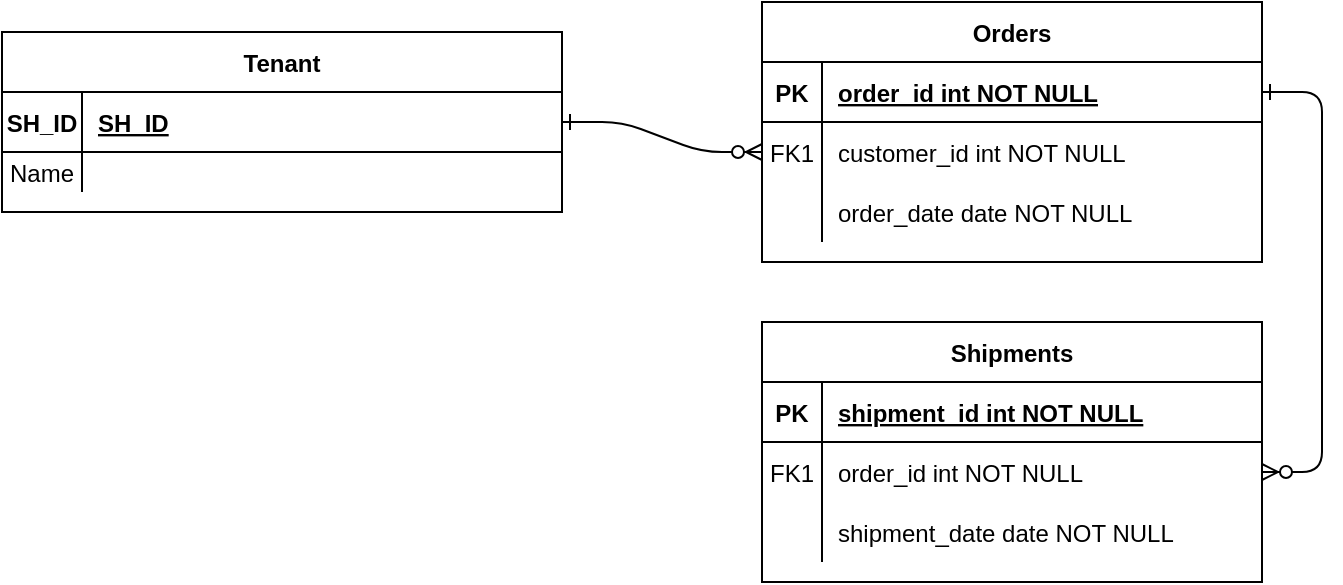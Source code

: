 <mxfile version="21.2.9" type="device" pages="2">
  <diagram id="R2lEEEUBdFMjLlhIrx00" name="Page-1">
    <mxGraphModel dx="2298" dy="1131" grid="1" gridSize="10" guides="1" tooltips="1" connect="1" arrows="1" fold="1" page="1" pageScale="1" pageWidth="850" pageHeight="1100" math="0" shadow="0" extFonts="Permanent Marker^https://fonts.googleapis.com/css?family=Permanent+Marker">
      <root>
        <mxCell id="0" />
        <mxCell id="1" parent="0" />
        <mxCell id="C-vyLk0tnHw3VtMMgP7b-1" value="" style="edgeStyle=entityRelationEdgeStyle;endArrow=ERzeroToMany;startArrow=ERone;endFill=1;startFill=0;" parent="1" source="C-vyLk0tnHw3VtMMgP7b-24" target="C-vyLk0tnHw3VtMMgP7b-6" edge="1">
          <mxGeometry width="100" height="100" relative="1" as="geometry">
            <mxPoint x="340" y="1090" as="sourcePoint" />
            <mxPoint x="440" y="990" as="targetPoint" />
          </mxGeometry>
        </mxCell>
        <mxCell id="C-vyLk0tnHw3VtMMgP7b-12" value="" style="edgeStyle=entityRelationEdgeStyle;endArrow=ERzeroToMany;startArrow=ERone;endFill=1;startFill=0;" parent="1" source="C-vyLk0tnHw3VtMMgP7b-3" target="C-vyLk0tnHw3VtMMgP7b-17" edge="1">
          <mxGeometry width="100" height="100" relative="1" as="geometry">
            <mxPoint x="400" y="550" as="sourcePoint" />
            <mxPoint x="460" y="575" as="targetPoint" />
          </mxGeometry>
        </mxCell>
        <mxCell id="C-vyLk0tnHw3VtMMgP7b-2" value="Orders" style="shape=table;startSize=30;container=1;collapsible=1;childLayout=tableLayout;fixedRows=1;rowLines=0;fontStyle=1;align=center;resizeLast=1;" parent="1" vertex="1">
          <mxGeometry x="450" y="490" width="250" height="130" as="geometry" />
        </mxCell>
        <mxCell id="C-vyLk0tnHw3VtMMgP7b-3" value="" style="shape=partialRectangle;collapsible=0;dropTarget=0;pointerEvents=0;fillColor=none;points=[[0,0.5],[1,0.5]];portConstraint=eastwest;top=0;left=0;right=0;bottom=1;" parent="C-vyLk0tnHw3VtMMgP7b-2" vertex="1">
          <mxGeometry y="30" width="250" height="30" as="geometry" />
        </mxCell>
        <mxCell id="C-vyLk0tnHw3VtMMgP7b-4" value="PK" style="shape=partialRectangle;overflow=hidden;connectable=0;fillColor=none;top=0;left=0;bottom=0;right=0;fontStyle=1;" parent="C-vyLk0tnHw3VtMMgP7b-3" vertex="1">
          <mxGeometry width="30" height="30" as="geometry">
            <mxRectangle width="30" height="30" as="alternateBounds" />
          </mxGeometry>
        </mxCell>
        <mxCell id="C-vyLk0tnHw3VtMMgP7b-5" value="order_id int NOT NULL " style="shape=partialRectangle;overflow=hidden;connectable=0;fillColor=none;top=0;left=0;bottom=0;right=0;align=left;spacingLeft=6;fontStyle=5;" parent="C-vyLk0tnHw3VtMMgP7b-3" vertex="1">
          <mxGeometry x="30" width="220" height="30" as="geometry">
            <mxRectangle width="220" height="30" as="alternateBounds" />
          </mxGeometry>
        </mxCell>
        <mxCell id="C-vyLk0tnHw3VtMMgP7b-6" value="" style="shape=partialRectangle;collapsible=0;dropTarget=0;pointerEvents=0;fillColor=none;points=[[0,0.5],[1,0.5]];portConstraint=eastwest;top=0;left=0;right=0;bottom=0;" parent="C-vyLk0tnHw3VtMMgP7b-2" vertex="1">
          <mxGeometry y="60" width="250" height="30" as="geometry" />
        </mxCell>
        <mxCell id="C-vyLk0tnHw3VtMMgP7b-7" value="FK1" style="shape=partialRectangle;overflow=hidden;connectable=0;fillColor=none;top=0;left=0;bottom=0;right=0;" parent="C-vyLk0tnHw3VtMMgP7b-6" vertex="1">
          <mxGeometry width="30" height="30" as="geometry">
            <mxRectangle width="30" height="30" as="alternateBounds" />
          </mxGeometry>
        </mxCell>
        <mxCell id="C-vyLk0tnHw3VtMMgP7b-8" value="customer_id int NOT NULL" style="shape=partialRectangle;overflow=hidden;connectable=0;fillColor=none;top=0;left=0;bottom=0;right=0;align=left;spacingLeft=6;" parent="C-vyLk0tnHw3VtMMgP7b-6" vertex="1">
          <mxGeometry x="30" width="220" height="30" as="geometry">
            <mxRectangle width="220" height="30" as="alternateBounds" />
          </mxGeometry>
        </mxCell>
        <mxCell id="C-vyLk0tnHw3VtMMgP7b-9" value="" style="shape=partialRectangle;collapsible=0;dropTarget=0;pointerEvents=0;fillColor=none;points=[[0,0.5],[1,0.5]];portConstraint=eastwest;top=0;left=0;right=0;bottom=0;" parent="C-vyLk0tnHw3VtMMgP7b-2" vertex="1">
          <mxGeometry y="90" width="250" height="30" as="geometry" />
        </mxCell>
        <mxCell id="C-vyLk0tnHw3VtMMgP7b-10" value="" style="shape=partialRectangle;overflow=hidden;connectable=0;fillColor=none;top=0;left=0;bottom=0;right=0;" parent="C-vyLk0tnHw3VtMMgP7b-9" vertex="1">
          <mxGeometry width="30" height="30" as="geometry">
            <mxRectangle width="30" height="30" as="alternateBounds" />
          </mxGeometry>
        </mxCell>
        <mxCell id="C-vyLk0tnHw3VtMMgP7b-11" value="order_date date NOT NULL" style="shape=partialRectangle;overflow=hidden;connectable=0;fillColor=none;top=0;left=0;bottom=0;right=0;align=left;spacingLeft=6;" parent="C-vyLk0tnHw3VtMMgP7b-9" vertex="1">
          <mxGeometry x="30" width="220" height="30" as="geometry">
            <mxRectangle width="220" height="30" as="alternateBounds" />
          </mxGeometry>
        </mxCell>
        <mxCell id="C-vyLk0tnHw3VtMMgP7b-13" value="Shipments" style="shape=table;startSize=30;container=1;collapsible=1;childLayout=tableLayout;fixedRows=1;rowLines=0;fontStyle=1;align=center;resizeLast=1;" parent="1" vertex="1">
          <mxGeometry x="450" y="650" width="250" height="130" as="geometry" />
        </mxCell>
        <mxCell id="C-vyLk0tnHw3VtMMgP7b-14" value="" style="shape=partialRectangle;collapsible=0;dropTarget=0;pointerEvents=0;fillColor=none;points=[[0,0.5],[1,0.5]];portConstraint=eastwest;top=0;left=0;right=0;bottom=1;" parent="C-vyLk0tnHw3VtMMgP7b-13" vertex="1">
          <mxGeometry y="30" width="250" height="30" as="geometry" />
        </mxCell>
        <mxCell id="C-vyLk0tnHw3VtMMgP7b-15" value="PK" style="shape=partialRectangle;overflow=hidden;connectable=0;fillColor=none;top=0;left=0;bottom=0;right=0;fontStyle=1;" parent="C-vyLk0tnHw3VtMMgP7b-14" vertex="1">
          <mxGeometry width="30" height="30" as="geometry">
            <mxRectangle width="30" height="30" as="alternateBounds" />
          </mxGeometry>
        </mxCell>
        <mxCell id="C-vyLk0tnHw3VtMMgP7b-16" value="shipment_id int NOT NULL " style="shape=partialRectangle;overflow=hidden;connectable=0;fillColor=none;top=0;left=0;bottom=0;right=0;align=left;spacingLeft=6;fontStyle=5;" parent="C-vyLk0tnHw3VtMMgP7b-14" vertex="1">
          <mxGeometry x="30" width="220" height="30" as="geometry">
            <mxRectangle width="220" height="30" as="alternateBounds" />
          </mxGeometry>
        </mxCell>
        <mxCell id="C-vyLk0tnHw3VtMMgP7b-17" value="" style="shape=partialRectangle;collapsible=0;dropTarget=0;pointerEvents=0;fillColor=none;points=[[0,0.5],[1,0.5]];portConstraint=eastwest;top=0;left=0;right=0;bottom=0;" parent="C-vyLk0tnHw3VtMMgP7b-13" vertex="1">
          <mxGeometry y="60" width="250" height="30" as="geometry" />
        </mxCell>
        <mxCell id="C-vyLk0tnHw3VtMMgP7b-18" value="FK1" style="shape=partialRectangle;overflow=hidden;connectable=0;fillColor=none;top=0;left=0;bottom=0;right=0;" parent="C-vyLk0tnHw3VtMMgP7b-17" vertex="1">
          <mxGeometry width="30" height="30" as="geometry">
            <mxRectangle width="30" height="30" as="alternateBounds" />
          </mxGeometry>
        </mxCell>
        <mxCell id="C-vyLk0tnHw3VtMMgP7b-19" value="order_id int NOT NULL" style="shape=partialRectangle;overflow=hidden;connectable=0;fillColor=none;top=0;left=0;bottom=0;right=0;align=left;spacingLeft=6;" parent="C-vyLk0tnHw3VtMMgP7b-17" vertex="1">
          <mxGeometry x="30" width="220" height="30" as="geometry">
            <mxRectangle width="220" height="30" as="alternateBounds" />
          </mxGeometry>
        </mxCell>
        <mxCell id="C-vyLk0tnHw3VtMMgP7b-20" value="" style="shape=partialRectangle;collapsible=0;dropTarget=0;pointerEvents=0;fillColor=none;points=[[0,0.5],[1,0.5]];portConstraint=eastwest;top=0;left=0;right=0;bottom=0;" parent="C-vyLk0tnHw3VtMMgP7b-13" vertex="1">
          <mxGeometry y="90" width="250" height="30" as="geometry" />
        </mxCell>
        <mxCell id="C-vyLk0tnHw3VtMMgP7b-21" value="" style="shape=partialRectangle;overflow=hidden;connectable=0;fillColor=none;top=0;left=0;bottom=0;right=0;" parent="C-vyLk0tnHw3VtMMgP7b-20" vertex="1">
          <mxGeometry width="30" height="30" as="geometry">
            <mxRectangle width="30" height="30" as="alternateBounds" />
          </mxGeometry>
        </mxCell>
        <mxCell id="C-vyLk0tnHw3VtMMgP7b-22" value="shipment_date date NOT NULL" style="shape=partialRectangle;overflow=hidden;connectable=0;fillColor=none;top=0;left=0;bottom=0;right=0;align=left;spacingLeft=6;" parent="C-vyLk0tnHw3VtMMgP7b-20" vertex="1">
          <mxGeometry x="30" width="220" height="30" as="geometry">
            <mxRectangle width="220" height="30" as="alternateBounds" />
          </mxGeometry>
        </mxCell>
        <mxCell id="C-vyLk0tnHw3VtMMgP7b-23" value="Tenant" style="shape=table;startSize=30;container=1;collapsible=1;childLayout=tableLayout;fixedRows=1;rowLines=0;fontStyle=1;align=center;resizeLast=1;" parent="1" vertex="1">
          <mxGeometry x="70" y="505" width="280" height="90" as="geometry" />
        </mxCell>
        <mxCell id="C-vyLk0tnHw3VtMMgP7b-24" value="" style="shape=partialRectangle;collapsible=0;dropTarget=0;pointerEvents=0;fillColor=none;points=[[0,0.5],[1,0.5]];portConstraint=eastwest;top=0;left=0;right=0;bottom=1;" parent="C-vyLk0tnHw3VtMMgP7b-23" vertex="1">
          <mxGeometry y="30" width="280" height="30" as="geometry" />
        </mxCell>
        <mxCell id="C-vyLk0tnHw3VtMMgP7b-25" value="SH_ID" style="shape=partialRectangle;overflow=hidden;connectable=0;fillColor=none;top=0;left=0;bottom=0;right=0;fontStyle=1;" parent="C-vyLk0tnHw3VtMMgP7b-24" vertex="1">
          <mxGeometry width="40" height="30" as="geometry">
            <mxRectangle width="40" height="30" as="alternateBounds" />
          </mxGeometry>
        </mxCell>
        <mxCell id="C-vyLk0tnHw3VtMMgP7b-26" value="SH_ID" style="shape=partialRectangle;overflow=hidden;connectable=0;fillColor=none;top=0;left=0;bottom=0;right=0;align=left;spacingLeft=6;fontStyle=5;" parent="C-vyLk0tnHw3VtMMgP7b-24" vertex="1">
          <mxGeometry x="40" width="240" height="30" as="geometry">
            <mxRectangle width="240" height="30" as="alternateBounds" />
          </mxGeometry>
        </mxCell>
        <mxCell id="C-vyLk0tnHw3VtMMgP7b-27" value="" style="shape=partialRectangle;collapsible=0;dropTarget=0;pointerEvents=0;fillColor=none;points=[[0,0.5],[1,0.5]];portConstraint=eastwest;top=0;left=0;right=0;bottom=0;" parent="C-vyLk0tnHw3VtMMgP7b-23" vertex="1">
          <mxGeometry y="60" width="280" height="20" as="geometry" />
        </mxCell>
        <mxCell id="C-vyLk0tnHw3VtMMgP7b-28" value="Name" style="shape=partialRectangle;overflow=hidden;connectable=0;fillColor=none;top=0;left=0;bottom=0;right=0;" parent="C-vyLk0tnHw3VtMMgP7b-27" vertex="1">
          <mxGeometry width="40" height="20" as="geometry">
            <mxRectangle width="40" height="20" as="alternateBounds" />
          </mxGeometry>
        </mxCell>
        <mxCell id="C-vyLk0tnHw3VtMMgP7b-29" value="" style="shape=partialRectangle;overflow=hidden;connectable=0;fillColor=none;top=0;left=0;bottom=0;right=0;align=left;spacingLeft=6;" parent="C-vyLk0tnHw3VtMMgP7b-27" vertex="1">
          <mxGeometry x="40" width="240" height="20" as="geometry">
            <mxRectangle width="240" height="20" as="alternateBounds" />
          </mxGeometry>
        </mxCell>
      </root>
    </mxGraphModel>
  </diagram>
  <diagram id="nd6JWwmJKFTzBuMvKNfu" name="Halaman-2">
    <mxGraphModel dx="1723" dy="848" grid="1" gridSize="10" guides="1" tooltips="1" connect="1" arrows="1" fold="1" page="1" pageScale="1" pageWidth="827" pageHeight="1169" math="0" shadow="0">
      <root>
        <mxCell id="0" />
        <mxCell id="1" parent="0" />
        <mxCell id="XsQUaqE8U86Rgj85ZtrO-21" value="Relationship" style="shape=rhombus;perimeter=rhombusPerimeter;whiteSpace=wrap;html=1;align=center;" vertex="1" parent="1">
          <mxGeometry x="370" y="320" width="120" height="60" as="geometry" />
        </mxCell>
        <object label="Manager" M_ID="" id="XsQUaqE8U86Rgj85ZtrO-22">
          <mxCell style="swimlane;fontStyle=0;childLayout=stackLayout;horizontal=1;startSize=26;horizontalStack=0;resizeParent=1;resizeParentMax=0;resizeLast=0;collapsible=1;marginBottom=0;align=center;fontSize=14;" vertex="1" parent="1">
            <mxGeometry x="250" y="480" width="160" height="200" as="geometry">
              <mxRectangle x="640" y="450" width="100" height="30" as="alternateBounds" />
            </mxGeometry>
          </mxCell>
        </object>
        <mxCell id="XsQUaqE8U86Rgj85ZtrO-23" value="Name" style="text;strokeColor=none;fillColor=none;spacingLeft=4;spacingRight=4;overflow=hidden;rotatable=0;points=[[0,0.5],[1,0.5]];portConstraint=eastwest;fontSize=12;whiteSpace=wrap;html=1;" vertex="1" parent="XsQUaqE8U86Rgj85ZtrO-22">
          <mxGeometry y="26" width="160" height="30" as="geometry" />
        </mxCell>
        <mxCell id="XsQUaqE8U86Rgj85ZtrO-24" value="Address" style="text;strokeColor=none;fillColor=none;spacingLeft=4;spacingRight=4;overflow=hidden;rotatable=0;points=[[0,0.5],[1,0.5]];portConstraint=eastwest;fontSize=12;whiteSpace=wrap;html=1;" vertex="1" parent="XsQUaqE8U86Rgj85ZtrO-22">
          <mxGeometry y="56" width="160" height="30" as="geometry" />
        </mxCell>
        <mxCell id="XsQUaqE8U86Rgj85ZtrO-25" value="Phone&lt;br&gt;&lt;br&gt;M_ID&lt;br&gt;&lt;br&gt;Nama Bank&lt;br&gt;&lt;br&gt;Gaji" style="text;strokeColor=none;fillColor=none;spacingLeft=4;spacingRight=4;overflow=hidden;rotatable=0;points=[[0,0.5],[1,0.5]];portConstraint=eastwest;fontSize=12;whiteSpace=wrap;html=1;" vertex="1" parent="XsQUaqE8U86Rgj85ZtrO-22">
          <mxGeometry y="86" width="160" height="114" as="geometry" />
        </mxCell>
        <object label="Human Resource" M_ID="" id="XsQUaqE8U86Rgj85ZtrO-27">
          <mxCell style="swimlane;fontStyle=0;childLayout=stackLayout;horizontal=1;startSize=26;horizontalStack=0;resizeParent=1;resizeParentMax=0;resizeLast=0;collapsible=1;marginBottom=0;align=center;fontSize=14;" vertex="1" parent="1">
            <mxGeometry x="500" y="480" width="160" height="200" as="geometry">
              <mxRectangle x="640" y="450" width="100" height="30" as="alternateBounds" />
            </mxGeometry>
          </mxCell>
        </object>
        <mxCell id="XsQUaqE8U86Rgj85ZtrO-28" value="Name" style="text;strokeColor=none;fillColor=none;spacingLeft=4;spacingRight=4;overflow=hidden;rotatable=0;points=[[0,0.5],[1,0.5]];portConstraint=eastwest;fontSize=12;whiteSpace=wrap;html=1;" vertex="1" parent="XsQUaqE8U86Rgj85ZtrO-27">
          <mxGeometry y="26" width="160" height="30" as="geometry" />
        </mxCell>
        <mxCell id="XsQUaqE8U86Rgj85ZtrO-29" value="Address" style="text;strokeColor=none;fillColor=none;spacingLeft=4;spacingRight=4;overflow=hidden;rotatable=0;points=[[0,0.5],[1,0.5]];portConstraint=eastwest;fontSize=12;whiteSpace=wrap;html=1;" vertex="1" parent="XsQUaqE8U86Rgj85ZtrO-27">
          <mxGeometry y="56" width="160" height="30" as="geometry" />
        </mxCell>
        <mxCell id="XsQUaqE8U86Rgj85ZtrO-30" value="Phone&lt;br&gt;&lt;br&gt;HR_ID&lt;br&gt;&lt;br&gt;Nama Bank&lt;br&gt;&lt;br&gt;Gaji" style="text;strokeColor=none;fillColor=none;spacingLeft=4;spacingRight=4;overflow=hidden;rotatable=0;points=[[0,0.5],[1,0.5]];portConstraint=eastwest;fontSize=12;whiteSpace=wrap;html=1;" vertex="1" parent="XsQUaqE8U86Rgj85ZtrO-27">
          <mxGeometry y="86" width="160" height="114" as="geometry" />
        </mxCell>
        <object label="Petugas fasilitas" M_ID="" id="XsQUaqE8U86Rgj85ZtrO-31">
          <mxCell style="swimlane;fontStyle=0;childLayout=stackLayout;horizontal=1;startSize=26;horizontalStack=0;resizeParent=1;resizeParentMax=0;resizeLast=0;collapsible=1;marginBottom=0;align=center;fontSize=14;" vertex="1" parent="1">
            <mxGeometry x="640" y="250" width="160" height="200" as="geometry">
              <mxRectangle x="640" y="450" width="100" height="30" as="alternateBounds" />
            </mxGeometry>
          </mxCell>
        </object>
        <mxCell id="XsQUaqE8U86Rgj85ZtrO-32" value="Name" style="text;strokeColor=none;fillColor=none;spacingLeft=4;spacingRight=4;overflow=hidden;rotatable=0;points=[[0,0.5],[1,0.5]];portConstraint=eastwest;fontSize=12;whiteSpace=wrap;html=1;" vertex="1" parent="XsQUaqE8U86Rgj85ZtrO-31">
          <mxGeometry y="26" width="160" height="30" as="geometry" />
        </mxCell>
        <mxCell id="XsQUaqE8U86Rgj85ZtrO-33" value="Address" style="text;strokeColor=none;fillColor=none;spacingLeft=4;spacingRight=4;overflow=hidden;rotatable=0;points=[[0,0.5],[1,0.5]];portConstraint=eastwest;fontSize=12;whiteSpace=wrap;html=1;" vertex="1" parent="XsQUaqE8U86Rgj85ZtrO-31">
          <mxGeometry y="56" width="160" height="30" as="geometry" />
        </mxCell>
        <mxCell id="XsQUaqE8U86Rgj85ZtrO-34" value="Phone&lt;br&gt;&lt;br&gt;F_ID&lt;br&gt;&lt;br&gt;Nama Bank&lt;br&gt;&lt;br&gt;Gaji" style="text;strokeColor=none;fillColor=none;spacingLeft=4;spacingRight=4;overflow=hidden;rotatable=0;points=[[0,0.5],[1,0.5]];portConstraint=eastwest;fontSize=12;whiteSpace=wrap;html=1;" vertex="1" parent="XsQUaqE8U86Rgj85ZtrO-31">
          <mxGeometry y="86" width="160" height="114" as="geometry" />
        </mxCell>
        <object label="Finance" M_ID="" id="XsQUaqE8U86Rgj85ZtrO-35">
          <mxCell style="swimlane;fontStyle=0;childLayout=stackLayout;horizontal=1;startSize=26;horizontalStack=0;resizeParent=1;resizeParentMax=0;resizeLast=0;collapsible=1;marginBottom=0;align=center;fontSize=14;" vertex="1" parent="1">
            <mxGeometry x="500" y="20" width="160" height="200" as="geometry">
              <mxRectangle x="640" y="450" width="100" height="30" as="alternateBounds" />
            </mxGeometry>
          </mxCell>
        </object>
        <mxCell id="XsQUaqE8U86Rgj85ZtrO-36" value="Name" style="text;strokeColor=none;fillColor=none;spacingLeft=4;spacingRight=4;overflow=hidden;rotatable=0;points=[[0,0.5],[1,0.5]];portConstraint=eastwest;fontSize=12;whiteSpace=wrap;html=1;" vertex="1" parent="XsQUaqE8U86Rgj85ZtrO-35">
          <mxGeometry y="26" width="160" height="30" as="geometry" />
        </mxCell>
        <mxCell id="XsQUaqE8U86Rgj85ZtrO-37" value="Address" style="text;strokeColor=none;fillColor=none;spacingLeft=4;spacingRight=4;overflow=hidden;rotatable=0;points=[[0,0.5],[1,0.5]];portConstraint=eastwest;fontSize=12;whiteSpace=wrap;html=1;" vertex="1" parent="XsQUaqE8U86Rgj85ZtrO-35">
          <mxGeometry y="56" width="160" height="30" as="geometry" />
        </mxCell>
        <mxCell id="XsQUaqE8U86Rgj85ZtrO-38" value="Phone&lt;br&gt;&lt;br&gt;F_ID&lt;br&gt;&lt;br&gt;Nama Bank&lt;br&gt;&lt;br&gt;Gaji" style="text;strokeColor=none;fillColor=none;spacingLeft=4;spacingRight=4;overflow=hidden;rotatable=0;points=[[0,0.5],[1,0.5]];portConstraint=eastwest;fontSize=12;whiteSpace=wrap;html=1;" vertex="1" parent="XsQUaqE8U86Rgj85ZtrO-35">
          <mxGeometry y="86" width="160" height="114" as="geometry" />
        </mxCell>
        <object label="Tenant Officer" M_ID="" id="XsQUaqE8U86Rgj85ZtrO-39">
          <mxCell style="swimlane;fontStyle=0;childLayout=stackLayout;horizontal=1;startSize=26;horizontalStack=0;resizeParent=1;resizeParentMax=0;resizeLast=0;collapsible=1;marginBottom=0;align=center;fontSize=14;" vertex="1" parent="1">
            <mxGeometry x="270" y="50" width="160" height="200" as="geometry">
              <mxRectangle x="640" y="450" width="100" height="30" as="alternateBounds" />
            </mxGeometry>
          </mxCell>
        </object>
        <mxCell id="XsQUaqE8U86Rgj85ZtrO-40" value="Name" style="text;strokeColor=none;fillColor=none;spacingLeft=4;spacingRight=4;overflow=hidden;rotatable=0;points=[[0,0.5],[1,0.5]];portConstraint=eastwest;fontSize=12;whiteSpace=wrap;html=1;" vertex="1" parent="XsQUaqE8U86Rgj85ZtrO-39">
          <mxGeometry y="26" width="160" height="30" as="geometry" />
        </mxCell>
        <mxCell id="XsQUaqE8U86Rgj85ZtrO-42" value="Phone&lt;br&gt;&lt;br&gt;TE_ID&lt;br&gt;&lt;br&gt;Nama Bank&lt;br&gt;&lt;br&gt;Gaji" style="text;strokeColor=none;fillColor=none;spacingLeft=4;spacingRight=4;overflow=hidden;rotatable=0;points=[[0,0.5],[1,0.5]];portConstraint=eastwest;fontSize=12;whiteSpace=wrap;html=1;" vertex="1" parent="XsQUaqE8U86Rgj85ZtrO-39">
          <mxGeometry y="56" width="160" height="114" as="geometry" />
        </mxCell>
        <mxCell id="XsQUaqE8U86Rgj85ZtrO-41" value="Address" style="text;strokeColor=none;fillColor=none;spacingLeft=4;spacingRight=4;overflow=hidden;rotatable=0;points=[[0,0.5],[1,0.5]];portConstraint=eastwest;fontSize=12;whiteSpace=wrap;html=1;" vertex="1" parent="XsQUaqE8U86Rgj85ZtrO-39">
          <mxGeometry y="170" width="160" height="30" as="geometry" />
        </mxCell>
        <object label="Tenant" M_ID="" id="XsQUaqE8U86Rgj85ZtrO-43">
          <mxCell style="swimlane;fontStyle=0;childLayout=stackLayout;horizontal=1;startSize=26;horizontalStack=0;resizeParent=1;resizeParentMax=0;resizeLast=0;collapsible=1;marginBottom=0;align=center;fontSize=14;" vertex="1" parent="1">
            <mxGeometry x="50" y="340" width="160" height="170" as="geometry">
              <mxRectangle x="640" y="450" width="100" height="30" as="alternateBounds" />
            </mxGeometry>
          </mxCell>
        </object>
        <mxCell id="XsQUaqE8U86Rgj85ZtrO-44" value="SH_ID" style="text;strokeColor=none;fillColor=none;spacingLeft=4;spacingRight=4;overflow=hidden;rotatable=0;points=[[0,0.5],[1,0.5]];portConstraint=eastwest;fontSize=12;whiteSpace=wrap;html=1;" vertex="1" parent="XsQUaqE8U86Rgj85ZtrO-43">
          <mxGeometry y="26" width="160" height="30" as="geometry" />
        </mxCell>
        <mxCell id="XsQUaqE8U86Rgj85ZtrO-45" value="S_Name" style="text;strokeColor=none;fillColor=none;spacingLeft=4;spacingRight=4;overflow=hidden;rotatable=0;points=[[0,0.5],[1,0.5]];portConstraint=eastwest;fontSize=12;whiteSpace=wrap;html=1;" vertex="1" parent="XsQUaqE8U86Rgj85ZtrO-43">
          <mxGeometry y="56" width="160" height="30" as="geometry" />
        </mxCell>
        <mxCell id="XsQUaqE8U86Rgj85ZtrO-46" value="T_ID&lt;br&gt;&lt;br&gt;Name&lt;br&gt;&lt;br&gt;Address" style="text;strokeColor=none;fillColor=none;spacingLeft=4;spacingRight=4;overflow=hidden;rotatable=0;points=[[0,0.5],[1,0.5]];portConstraint=eastwest;fontSize=12;whiteSpace=wrap;html=1;" vertex="1" parent="XsQUaqE8U86Rgj85ZtrO-43">
          <mxGeometry y="86" width="160" height="84" as="geometry" />
        </mxCell>
        <object label="Shopping Mall" M_ID="" id="XsQUaqE8U86Rgj85ZtrO-47">
          <mxCell style="swimlane;fontStyle=0;childLayout=stackLayout;horizontal=1;startSize=26;horizontalStack=0;resizeParent=1;resizeParentMax=0;resizeLast=0;collapsible=1;marginBottom=0;align=center;fontSize=14;" vertex="1" parent="1">
            <mxGeometry x="40" y="120" width="160" height="170" as="geometry">
              <mxRectangle x="640" y="450" width="100" height="30" as="alternateBounds" />
            </mxGeometry>
          </mxCell>
        </object>
        <mxCell id="XsQUaqE8U86Rgj85ZtrO-48" value="S_ID" style="text;strokeColor=none;fillColor=none;spacingLeft=4;spacingRight=4;overflow=hidden;rotatable=0;points=[[0,0.5],[1,0.5]];portConstraint=eastwest;fontSize=12;whiteSpace=wrap;html=1;" vertex="1" parent="XsQUaqE8U86Rgj85ZtrO-47">
          <mxGeometry y="26" width="160" height="30" as="geometry" />
        </mxCell>
        <mxCell id="XsQUaqE8U86Rgj85ZtrO-49" value="Address" style="text;strokeColor=none;fillColor=none;spacingLeft=4;spacingRight=4;overflow=hidden;rotatable=0;points=[[0,0.5],[1,0.5]];portConstraint=eastwest;fontSize=12;whiteSpace=wrap;html=1;" vertex="1" parent="XsQUaqE8U86Rgj85ZtrO-47">
          <mxGeometry y="56" width="160" height="30" as="geometry" />
        </mxCell>
        <mxCell id="XsQUaqE8U86Rgj85ZtrO-50" value="Phone&lt;br&gt;&lt;br&gt;Name&lt;br&gt;&lt;br&gt;Nama Bank" style="text;strokeColor=none;fillColor=none;spacingLeft=4;spacingRight=4;overflow=hidden;rotatable=0;points=[[0,0.5],[1,0.5]];portConstraint=eastwest;fontSize=12;whiteSpace=wrap;html=1;" vertex="1" parent="XsQUaqE8U86Rgj85ZtrO-47">
          <mxGeometry y="86" width="160" height="84" as="geometry" />
        </mxCell>
        <mxCell id="XsQUaqE8U86Rgj85ZtrO-51" value="" style="endArrow=none;html=1;rounded=0;exitX=1;exitY=0.5;exitDx=0;exitDy=0;entryX=0;entryY=0.5;entryDx=0;entryDy=0;" edge="1" parent="1" source="XsQUaqE8U86Rgj85ZtrO-21" target="XsQUaqE8U86Rgj85ZtrO-33">
          <mxGeometry relative="1" as="geometry">
            <mxPoint x="430" y="330" as="sourcePoint" />
            <mxPoint x="590" y="330" as="targetPoint" />
          </mxGeometry>
        </mxCell>
        <mxCell id="XsQUaqE8U86Rgj85ZtrO-52" value="" style="endArrow=none;html=1;rounded=0;exitX=0.5;exitY=0;exitDx=0;exitDy=0;entryX=0.434;entryY=1.05;entryDx=0;entryDy=0;entryPerimeter=0;" edge="1" parent="1" source="XsQUaqE8U86Rgj85ZtrO-21" target="XsQUaqE8U86Rgj85ZtrO-38">
          <mxGeometry relative="1" as="geometry">
            <mxPoint x="430" y="330" as="sourcePoint" />
            <mxPoint x="590" y="330" as="targetPoint" />
          </mxGeometry>
        </mxCell>
        <mxCell id="XsQUaqE8U86Rgj85ZtrO-53" value="" style="endArrow=none;html=1;rounded=0;entryX=0.436;entryY=1.011;entryDx=0;entryDy=0;entryPerimeter=0;" edge="1" parent="1" target="XsQUaqE8U86Rgj85ZtrO-41">
          <mxGeometry relative="1" as="geometry">
            <mxPoint x="430" y="320" as="sourcePoint" />
            <mxPoint x="590" y="330" as="targetPoint" />
          </mxGeometry>
        </mxCell>
        <mxCell id="XsQUaqE8U86Rgj85ZtrO-54" value="" style="endArrow=none;html=1;rounded=0;entryX=0.989;entryY=1.089;entryDx=0;entryDy=0;entryPerimeter=0;exitX=0.5;exitY=0;exitDx=0;exitDy=0;" edge="1" parent="1" source="XsQUaqE8U86Rgj85ZtrO-21" target="XsQUaqE8U86Rgj85ZtrO-50">
          <mxGeometry relative="1" as="geometry">
            <mxPoint x="430" y="330" as="sourcePoint" />
            <mxPoint x="590" y="330" as="targetPoint" />
          </mxGeometry>
        </mxCell>
        <mxCell id="XsQUaqE8U86Rgj85ZtrO-55" value="" style="endArrow=none;html=1;rounded=0;exitX=0;exitY=0.5;exitDx=0;exitDy=0;" edge="1" parent="1" source="XsQUaqE8U86Rgj85ZtrO-21" target="XsQUaqE8U86Rgj85ZtrO-46">
          <mxGeometry relative="1" as="geometry">
            <mxPoint x="430" y="330" as="sourcePoint" />
            <mxPoint x="590" y="330" as="targetPoint" />
          </mxGeometry>
        </mxCell>
        <mxCell id="XsQUaqE8U86Rgj85ZtrO-56" value="" style="endArrow=none;html=1;rounded=0;exitX=0.5;exitY=1;exitDx=0;exitDy=0;entryX=0.5;entryY=0;entryDx=0;entryDy=0;" edge="1" parent="1" source="XsQUaqE8U86Rgj85ZtrO-21" target="XsQUaqE8U86Rgj85ZtrO-27">
          <mxGeometry relative="1" as="geometry">
            <mxPoint x="430" y="330" as="sourcePoint" />
            <mxPoint x="590" y="330" as="targetPoint" />
          </mxGeometry>
        </mxCell>
        <mxCell id="XsQUaqE8U86Rgj85ZtrO-57" value="" style="endArrow=none;html=1;rounded=0;exitX=0.5;exitY=1;exitDx=0;exitDy=0;entryX=0.5;entryY=0;entryDx=0;entryDy=0;" edge="1" parent="1" source="XsQUaqE8U86Rgj85ZtrO-21" target="XsQUaqE8U86Rgj85ZtrO-22">
          <mxGeometry relative="1" as="geometry">
            <mxPoint x="430" y="330" as="sourcePoint" />
            <mxPoint x="590" y="330" as="targetPoint" />
          </mxGeometry>
        </mxCell>
        <mxCell id="XsQUaqE8U86Rgj85ZtrO-68" value="" style="edgeStyle=orthogonalEdgeStyle;rounded=0;orthogonalLoop=1;jettySize=auto;html=1;" edge="1" parent="1" source="XsQUaqE8U86Rgj85ZtrO-58" target="XsQUaqE8U86Rgj85ZtrO-59">
          <mxGeometry relative="1" as="geometry" />
        </mxCell>
        <mxCell id="XsQUaqE8U86Rgj85ZtrO-58" value="User Login" style="whiteSpace=wrap;html=1;align=center;" vertex="1" parent="1">
          <mxGeometry x="40" y="895" width="100" height="40" as="geometry" />
        </mxCell>
        <mxCell id="XsQUaqE8U86Rgj85ZtrO-59" value="Validation" style="ellipse;whiteSpace=wrap;html=1;align=center;" vertex="1" parent="1">
          <mxGeometry x="220" y="885" width="100" height="60" as="geometry" />
        </mxCell>
        <mxCell id="XsQUaqE8U86Rgj85ZtrO-60" value="Tenant" style="whiteSpace=wrap;html=1;align=center;" vertex="1" parent="1">
          <mxGeometry x="380" y="1105" width="100" height="40" as="geometry" />
        </mxCell>
        <mxCell id="XsQUaqE8U86Rgj85ZtrO-61" value="Manager" style="whiteSpace=wrap;html=1;align=center;" vertex="1" parent="1">
          <mxGeometry x="430" y="1045" width="100" height="40" as="geometry" />
        </mxCell>
        <mxCell id="XsQUaqE8U86Rgj85ZtrO-62" value="Human Resource" style="whiteSpace=wrap;html=1;align=center;" vertex="1" parent="1">
          <mxGeometry x="470" y="985" width="100" height="40" as="geometry" />
        </mxCell>
        <mxCell id="XsQUaqE8U86Rgj85ZtrO-63" value="Petugas Fasitas" style="whiteSpace=wrap;html=1;align=center;" vertex="1" parent="1">
          <mxGeometry x="490" y="925" width="100" height="40" as="geometry" />
        </mxCell>
        <mxCell id="XsQUaqE8U86Rgj85ZtrO-64" value="Finance" style="whiteSpace=wrap;html=1;align=center;" vertex="1" parent="1">
          <mxGeometry x="470" y="865" width="100" height="40" as="geometry" />
        </mxCell>
        <mxCell id="XsQUaqE8U86Rgj85ZtrO-65" value="Tenant Officer" style="whiteSpace=wrap;html=1;align=center;" vertex="1" parent="1">
          <mxGeometry x="414" y="805" width="100" height="40" as="geometry" />
        </mxCell>
        <mxCell id="XsQUaqE8U86Rgj85ZtrO-71" value="" style="endArrow=classic;html=1;rounded=0;exitX=1;exitY=0.5;exitDx=0;exitDy=0;" edge="1" parent="1" source="XsQUaqE8U86Rgj85ZtrO-59">
          <mxGeometry width="50" height="50" relative="1" as="geometry">
            <mxPoint x="320" y="910" as="sourcePoint" />
            <mxPoint x="410" y="825" as="targetPoint" />
          </mxGeometry>
        </mxCell>
        <mxCell id="XsQUaqE8U86Rgj85ZtrO-72" value="" style="endArrow=classic;html=1;rounded=0;entryX=0;entryY=0.5;entryDx=0;entryDy=0;exitX=1;exitY=0.5;exitDx=0;exitDy=0;" edge="1" parent="1" source="XsQUaqE8U86Rgj85ZtrO-59" target="XsQUaqE8U86Rgj85ZtrO-64">
          <mxGeometry width="50" height="50" relative="1" as="geometry">
            <mxPoint x="310" y="945" as="sourcePoint" />
            <mxPoint x="360" y="895" as="targetPoint" />
          </mxGeometry>
        </mxCell>
        <mxCell id="XsQUaqE8U86Rgj85ZtrO-73" value="" style="endArrow=classic;html=1;rounded=0;entryX=0;entryY=0.5;entryDx=0;entryDy=0;" edge="1" parent="1" target="XsQUaqE8U86Rgj85ZtrO-63">
          <mxGeometry width="50" height="50" relative="1" as="geometry">
            <mxPoint x="320" y="915" as="sourcePoint" />
            <mxPoint x="360" y="895" as="targetPoint" />
          </mxGeometry>
        </mxCell>
        <mxCell id="XsQUaqE8U86Rgj85ZtrO-74" value="" style="endArrow=classic;html=1;rounded=0;entryX=0;entryY=0.5;entryDx=0;entryDy=0;" edge="1" parent="1" target="XsQUaqE8U86Rgj85ZtrO-62">
          <mxGeometry width="50" height="50" relative="1" as="geometry">
            <mxPoint x="320" y="915" as="sourcePoint" />
            <mxPoint x="360" y="895" as="targetPoint" />
          </mxGeometry>
        </mxCell>
        <mxCell id="XsQUaqE8U86Rgj85ZtrO-75" value="" style="endArrow=classic;html=1;rounded=0;entryX=0;entryY=0.5;entryDx=0;entryDy=0;" edge="1" parent="1" target="XsQUaqE8U86Rgj85ZtrO-61">
          <mxGeometry width="50" height="50" relative="1" as="geometry">
            <mxPoint x="320" y="915" as="sourcePoint" />
            <mxPoint x="360" y="965" as="targetPoint" />
          </mxGeometry>
        </mxCell>
        <mxCell id="XsQUaqE8U86Rgj85ZtrO-76" value="" style="endArrow=classic;html=1;rounded=0;entryX=0;entryY=0.5;entryDx=0;entryDy=0;exitX=1;exitY=0.5;exitDx=0;exitDy=0;" edge="1" parent="1" source="XsQUaqE8U86Rgj85ZtrO-59" target="XsQUaqE8U86Rgj85ZtrO-60">
          <mxGeometry width="50" height="50" relative="1" as="geometry">
            <mxPoint x="310" y="945" as="sourcePoint" />
            <mxPoint x="360" y="965" as="targetPoint" />
          </mxGeometry>
        </mxCell>
        <mxCell id="XsQUaqE8U86Rgj85ZtrO-77" value="" style="endArrow=classic;html=1;rounded=0;exitX=0.5;exitY=0;exitDx=0;exitDy=0;" edge="1" parent="1" source="XsQUaqE8U86Rgj85ZtrO-59" target="XsQUaqE8U86Rgj85ZtrO-58">
          <mxGeometry width="50" height="50" relative="1" as="geometry">
            <mxPoint x="320" y="1015" as="sourcePoint" />
            <mxPoint x="90" y="875" as="targetPoint" />
            <Array as="points">
              <mxPoint x="270" y="845" />
              <mxPoint x="180" y="845" />
              <mxPoint x="90" y="845" />
            </Array>
          </mxGeometry>
        </mxCell>
        <mxCell id="XsQUaqE8U86Rgj85ZtrO-78" value="Validasi Gagal" style="text;html=1;strokeColor=none;fillColor=none;align=center;verticalAlign=middle;whiteSpace=wrap;rounded=0;" vertex="1" parent="1">
          <mxGeometry x="130" y="815" width="60" height="30" as="geometry" />
        </mxCell>
        <mxCell id="XsQUaqE8U86Rgj85ZtrO-79" value="" style="endArrow=classic;html=1;rounded=0;entryX=1;entryY=0;entryDx=0;entryDy=0;" edge="1" parent="1" target="XsQUaqE8U86Rgj85ZtrO-59">
          <mxGeometry width="50" height="50" relative="1" as="geometry">
            <mxPoint x="270" y="760" as="sourcePoint" />
            <mxPoint x="490" y="850" as="targetPoint" />
          </mxGeometry>
        </mxCell>
        <mxCell id="XsQUaqE8U86Rgj85ZtrO-81" value="Username &amp;amp; Password" style="whiteSpace=wrap;html=1;align=center;" vertex="1" parent="1">
          <mxGeometry x="170" y="720" width="100" height="40" as="geometry" />
        </mxCell>
      </root>
    </mxGraphModel>
  </diagram>
</mxfile>
